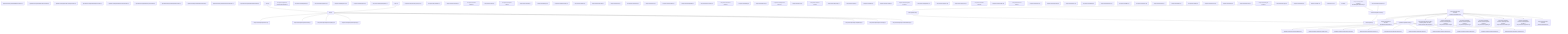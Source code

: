 graph TD
  algorithms_algorithmFactory_js["algorithms/algorithmFactory.js"]
  algorithms_sorting_Visualizer_bubbleSort_js["algorithms/sorting/Visualizer/bubbleSort.js"]
  algorithms_sorting_Visualizer_selectionSort_js["algorithms/sorting/Visualizer/selectionSort.js"]
  algorithms_sorting_Visualizer_insertionSort_js["algorithms/sorting/Visualizer/insertionSort.js"]
  algorithms_sorting_Visualizer_mergeSort_js["algorithms/sorting/Visualizer/mergeSort.js"]
  algorithms_sorting_Visualizer_quickSort_js["algorithms/sorting/Visualizer/quickSort.js"]
  algorithms_sorting_Visualizer_heapSort_js["algorithms/sorting/Visualizer/heapSort.js"]
  algorithms_sorting_Visualizer_bucketSort_js["algorithms/sorting/Visualizer/bucketSort.js"]
  algorithms_sorting_Visualizer_radixSort_js["algorithms/sorting/Visualizer/radixSort.js"]
  algorithms_sorting_Visualizer_shellSort_js["algorithms/sorting/Visualizer/shellSort.js"]
  algorithms_sorting_Visualizer_countingSort_js["algorithms/sorting/Visualizer/countingSort.js"]
  algorithms_sorting_Details_bubbleSortCodes_js["algorithms/sorting/Details/bubbleSortCodes.js"]
  algorithms_sorting_Details_bucketSortCodes_js["algorithms/sorting/Details/bucketSortCodes.js"]
  algorithms_sorting_Details_countingSortCodes_js["algorithms/sorting/Details/countingSortCodes.js"]
  algorithms_sorting_Details_heapSortCodes_js["algorithms/sorting/Details/heapSortCodes.js"]
  algorithms_sorting_Details_insertionSortCodes_js["algorithms/sorting/Details/insertionSortCodes.js"]
  algorithms_sorting_Details_mergeSortCodes_js["algorithms/sorting/Details/mergeSortCodes.js"]
  algorithms_sorting_Details_quickSortCodes_js["algorithms/sorting/Details/quickSortCodes.js"]
  algorithms_sorting_Details_radixSortCodes_js["algorithms/sorting/Details/radixSortCodes.js"]
  algorithms_sorting_Details_selectionSortCodes_js["algorithms/sorting/Details/selectionSortCodes.js"]
  algorithms_sorting_Details_shellSortCodes_js["algorithms/sorting/Details/shellSortCodes.js"]
  App_jsx["App.jsx"]
  components_TopicPages_Index_jsx["components/TopicPages/Index.jsx"]
  components_TopicPages_NotFound_jsx["components/TopicPages/NotFound.jsx"]
  components_TopicPages_SortingPage_jsx["components/TopicPages/SortingPage.jsx"]
  components_TopicPages_ArrayPage_jsx["components/TopicPages/ArrayPage.jsx"]
  components_TopicPages_GraphPage_jsx["components/TopicPages/GraphPage.jsx"]
  components_TopicPages_TreePage_jsx["components/TopicPages/TreePage.jsx"]
  components_TopicPages_LinkedListPage_jsx["components/TopicPages/LinkedListPage.jsx"]
  components_algorithm_visualizer_details_algorithm_visualizer_components_ArrayDisplay_jsx["components/algorithm-visualizer-details/algorithm-visualizer-components/ArrayDisplay.jsx"]
  components_algorithm_visualizer_details_algorithm_visualizer_components_ArrayInputCard_jsx["components/algorithm-visualizer-details/algorithm-visualizer-components/ArrayInputCard.jsx"]
  components_algorithm_visualizer_details_algorithm_visualizer_components_CodePreview_jsx["components/algorithm-visualizer-details/algorithm-visualizer-components/CodePreview.jsx"]
  components_algorithm_visualizer_details_algorithm_visualizer_components_ControlsPanel_jsx["components/algorithm-visualizer-details/algorithm-visualizer-components/ControlsPanel.jsx"]
  components_algorithm_visualizer_details_algorithm_visualizer_components_StepHistory_jsx["components/algorithm-visualizer-details/algorithm-visualizer-components/StepHistory.jsx"]
  components_algorithm_visualizer_details_algorithm_visualizer_components_VisualizerHeader_jsx["components/algorithm-visualizer-details/algorithm-visualizer-components/VisualizerHeader.jsx"]
  components_algorithm_visualizer_details_AlgorithmAPIDemo_jsx["components/algorithm-visualizer-details/AlgorithmAPIDemo.jsx"]
  data_algorithmAPI_js["data/algorithmAPI.js"]
  hooks_useAlgorithmCounts_js["hooks/useAlgorithmCounts.js"]
  components_algorithm_visualizer_details_AlgorithmDetails_jsx["components/algorithm-visualizer-details/AlgorithmDetails.jsx"]
  components_algorithm_visualizer_details_ConfirmModal_jsx["components/algorithm-visualizer-details/ConfirmModal.jsx"]
  components_algorithm_visualizer_details_index_js["components/algorithm-visualizer-details/index.js"]
  components_algorithm_visualizer_details_VisualizerModal_jsx["components/algorithm-visualizer-details/VisualizerModal.jsx"]
  data_categories_js["data/categories.js"]
  components_landing_About_jsx["components/landing/About.jsx"]
  components_landing_Footer_jsx["components/landing/Footer.jsx"]
  components_landing_Hero_jsx["components/landing/Hero.jsx"]
  components_landing_index_js["components/landing/index.js"]
  components_landing_Navigation_jsx["components/landing/Navigation.jsx"]
  components_landing_Topics_jsx["components/landing/Topics.jsx"]
  components_layout_CategoryLayout_jsx["components/layout/CategoryLayout.jsx"]
  components_layout_index_js["components/layout/index.js"]
  components_ui_accordion_jsx["components/ui/accordion.jsx"]
  components_ui_alert_dialog_jsx["components/ui/alert-dialog.jsx"]
  components_ui_alert_jsx["components/ui/alert.jsx"]
  components_ui_aspect_ratio_jsx["components/ui/aspect-ratio.jsx"]
  components_ui_avatar_jsx["components/ui/avatar.jsx"]
  components_ui_badge_jsx["components/ui/badge.jsx"]
  components_ui_breadcrumb_jsx["components/ui/breadcrumb.jsx"]
  components_ui_button_jsx["components/ui/button.jsx"]
  components_ui_calendar_jsx["components/ui/calendar.jsx"]
  components_ui_card_jsx["components/ui/card.jsx"]
  components_ui_carousel_jsx["components/ui/carousel.jsx"]
  components_ui_chart_jsx["components/ui/chart.jsx"]
  components_ui_checkbox_jsx["components/ui/checkbox.jsx"]
  components_ui_collapsible_jsx["components/ui/collapsible.jsx"]
  components_ui_command_jsx["components/ui/command.jsx"]
  components_ui_context_menu_jsx["components/ui/context-menu.jsx"]
  components_ui_dialog_jsx["components/ui/dialog.jsx"]
  components_ui_drawer_jsx["components/ui/drawer.jsx"]
  components_ui_dropdown_menu_jsx["components/ui/dropdown-menu.jsx"]
  components_ui_form_jsx["components/ui/form.jsx"]
  components_ui_hover_card_jsx["components/ui/hover-card.jsx"]
  components_ui_input_otp_jsx["components/ui/input-otp.jsx"]
  components_ui_input_jsx["components/ui/input.jsx"]
  components_ui_label_jsx["components/ui/label.jsx"]
  components_ui_menubar_jsx["components/ui/menubar.jsx"]
  components_ui_navigation_menu_jsx["components/ui/navigation-menu.jsx"]
  components_ui_pagination_jsx["components/ui/pagination.jsx"]
  components_ui_popover_jsx["components/ui/popover.jsx"]
  components_ui_progress_jsx["components/ui/progress.jsx"]
  components_ui_radio_group_jsx["components/ui/radio-group.jsx"]
  components_ui_resizable_jsx["components/ui/resizable.jsx"]
  components_ui_scroll_area_jsx["components/ui/scroll-area.jsx"]
  components_ui_select_jsx["components/ui/select.jsx"]
  components_ui_separator_jsx["components/ui/separator.jsx"]
  components_ui_sheet_jsx["components/ui/sheet.jsx"]
  components_ui_sidebar_jsx["components/ui/sidebar.jsx"]
  components_ui_skeleton_jsx["components/ui/skeleton.jsx"]
  components_ui_slider_jsx["components/ui/slider.jsx"]
  components_ui_sonner_jsx["components/ui/sonner.jsx"]
  components_ui_switch_jsx["components/ui/switch.jsx"]
  components_ui_table_jsx["components/ui/table.jsx"]
  components_ui_tabs_jsx["components/ui/tabs.jsx"]
  components_ui_textarea_jsx["components/ui/textarea.jsx"]
  components_ui_toast_jsx["components/ui/toast.jsx"]
  components_ui_toaster_jsx["components/ui/toaster.jsx"]
  components_ui_toggle_group_jsx["components/ui/toggle-group.jsx"]
  components_ui_toggle_jsx["components/ui/toggle.jsx"]
  components_ui_tooltip_jsx["components/ui/tooltip.jsx"]
  hooks_use_mobile_tsx["hooks/use-mobile.tsx"]
  hooks_use_toast_ts["hooks/use-toast.ts"]
  lib_utils_js["lib/utils.js"]
  main_jsx["main.jsx"]
  main_tsx["main.tsx"]
  algorithms_algorithmFactory_js --> algorithms_sorting_Visualizer_bubbleSort_js
  algorithms_algorithmFactory_js --> algorithms_sorting_Visualizer_selectionSort_js
  algorithms_algorithmFactory_js --> algorithms_sorting_Visualizer_insertionSort_js
  algorithms_algorithmFactory_js --> algorithms_sorting_Visualizer_mergeSort_js
  algorithms_algorithmFactory_js --> algorithms_sorting_Visualizer_quickSort_js
  algorithms_algorithmFactory_js --> algorithms_sorting_Visualizer_heapSort_js
  algorithms_algorithmFactory_js --> algorithms_sorting_Visualizer_bucketSort_js
  algorithms_algorithmFactory_js --> algorithms_sorting_Visualizer_radixSort_js
  algorithms_algorithmFactory_js --> algorithms_sorting_Visualizer_shellSort_js
  algorithms_algorithmFactory_js --> algorithms_sorting_Visualizer_countingSort_js
  App_jsx --> components_TopicPages_Index_jsx
  App_jsx --> components_TopicPages_NotFound_jsx
  App_jsx --> components_TopicPages_SortingPage_jsx
  App_jsx --> components_TopicPages_ArrayPage_jsx
  App_jsx --> components_TopicPages_GraphPage_jsx
  App_jsx --> components_TopicPages_TreePage_jsx
  App_jsx --> components_TopicPages_LinkedListPage_jsx
  components_algorithm_visualizer_details_AlgorithmAPIDemo_jsx --> data_algorithmAPI_js
  components_algorithm_visualizer_details_AlgorithmAPIDemo_jsx --> hooks_useAlgorithmCounts_js
  components_algorithm_visualizer_details_VisualizerModal_jsx --> components_algorithm_visualizer_details_AlgorithmDetails_jsx
  components_algorithm_visualizer_details_VisualizerModal_jsx --> data_categories_js
  components_algorithm_visualizer_details_VisualizerModal_jsx --> algorithms_algorithmFactory_js
  components_algorithm_visualizer_details_VisualizerModal_jsx --> components_algorithm_visualizer_details_algorithm_visualizer_components_VisualizerHeader_jsx
  components_algorithm_visualizer_details_VisualizerModal_jsx --> components_algorithm_visualizer_details_algorithm_visualizer_components_CodePreview_jsx
  components_algorithm_visualizer_details_VisualizerModal_jsx --> components_algorithm_visualizer_details_algorithm_visualizer_components_StepHistory_jsx
  components_algorithm_visualizer_details_VisualizerModal_jsx --> components_algorithm_visualizer_details_algorithm_visualizer_components_ArrayDisplay_jsx
  components_algorithm_visualizer_details_VisualizerModal_jsx --> components_algorithm_visualizer_details_algorithm_visualizer_components_ControlsPanel_jsx
  components_algorithm_visualizer_details_VisualizerModal_jsx --> components_algorithm_visualizer_details_algorithm_visualizer_components_ArrayInputCard_jsx
  components_algorithm_visualizer_details_VisualizerModal_jsx --> components_algorithm_visualizer_details_ConfirmModal_jsx
  components_landing_Topics_jsx --> hooks_useAlgorithmCounts_js
  data_algorithmAPI_js --> data_categories_js
  hooks_useAlgorithmCounts_js --> data_categories_js
  main_jsx --> App_jsx
  main_tsx --> App_jsx